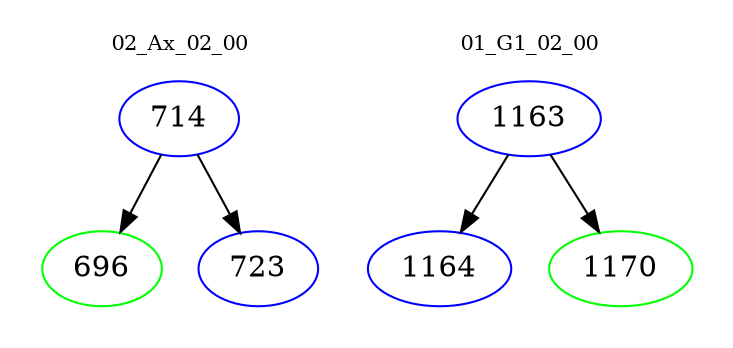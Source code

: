 digraph{
subgraph cluster_0 {
color = white
label = "02_Ax_02_00";
fontsize=10;
T0_714 [label="714", color="blue"]
T0_714 -> T0_696 [color="black"]
T0_696 [label="696", color="green"]
T0_714 -> T0_723 [color="black"]
T0_723 [label="723", color="blue"]
}
subgraph cluster_1 {
color = white
label = "01_G1_02_00";
fontsize=10;
T1_1163 [label="1163", color="blue"]
T1_1163 -> T1_1164 [color="black"]
T1_1164 [label="1164", color="blue"]
T1_1163 -> T1_1170 [color="black"]
T1_1170 [label="1170", color="green"]
}
}
